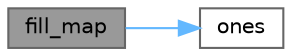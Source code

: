 digraph "fill_map"
{
 // LATEX_PDF_SIZE
  bgcolor="transparent";
  edge [fontname=Helvetica,fontsize=10,labelfontname=Helvetica,labelfontsize=10];
  node [fontname=Helvetica,fontsize=10,shape=box,height=0.2,width=0.4];
  rankdir="LR";
  Node1 [id="Node000001",label="fill_map",height=0.2,width=0.4,color="gray40", fillcolor="grey60", style="filled", fontcolor="black",tooltip="Fills the map in the t_data structure by modifying each row using the ones function."];
  Node1 -> Node2 [id="edge1_Node000001_Node000002",color="steelblue1",style="solid",tooltip=" "];
  Node2 [id="Node000002",label="ones",height=0.2,width=0.4,color="grey40", fillcolor="white", style="filled",URL="$rebuild__map_8c.html#ae2aaf4b5bcee426085a1b2eb7b394598",tooltip="Modifies the input string src by replacing certain characters with '1'."];
}
